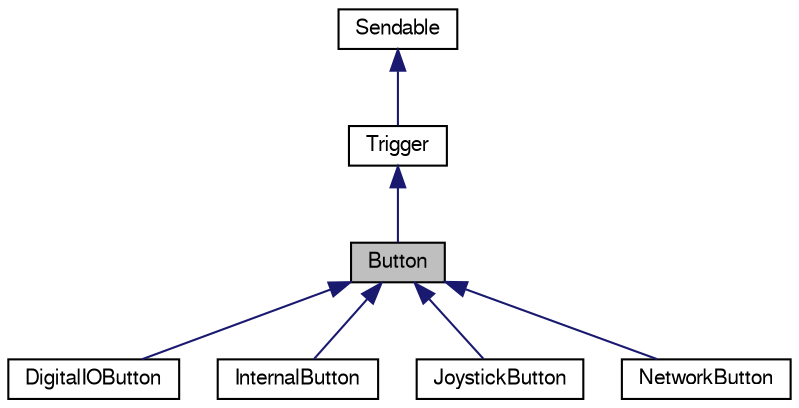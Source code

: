 digraph "Button"
{
  bgcolor="transparent";
  edge [fontname="FreeSans",fontsize="10",labelfontname="FreeSans",labelfontsize="10"];
  node [fontname="FreeSans",fontsize="10",shape=record];
  Node1 [label="Button",height=0.2,width=0.4,color="black", fillcolor="grey75", style="filled" fontcolor="black"];
  Node2 -> Node1 [dir="back",color="midnightblue",fontsize="10",style="solid",fontname="FreeSans"];
  Node2 [label="Trigger",height=0.2,width=0.4,color="black",URL="$class_trigger.html"];
  Node3 -> Node2 [dir="back",color="midnightblue",fontsize="10",style="solid",fontname="FreeSans"];
  Node3 [label="Sendable",height=0.2,width=0.4,color="black",URL="$class_sendable.html"];
  Node1 -> Node4 [dir="back",color="midnightblue",fontsize="10",style="solid",fontname="FreeSans"];
  Node4 [label="DigitalIOButton",height=0.2,width=0.4,color="black",URL="$class_digital_i_o_button.html"];
  Node1 -> Node5 [dir="back",color="midnightblue",fontsize="10",style="solid",fontname="FreeSans"];
  Node5 [label="InternalButton",height=0.2,width=0.4,color="black",URL="$class_internal_button.html"];
  Node1 -> Node6 [dir="back",color="midnightblue",fontsize="10",style="solid",fontname="FreeSans"];
  Node6 [label="JoystickButton",height=0.2,width=0.4,color="black",URL="$class_joystick_button.html"];
  Node1 -> Node7 [dir="back",color="midnightblue",fontsize="10",style="solid",fontname="FreeSans"];
  Node7 [label="NetworkButton",height=0.2,width=0.4,color="black",URL="$class_network_button.html"];
}
